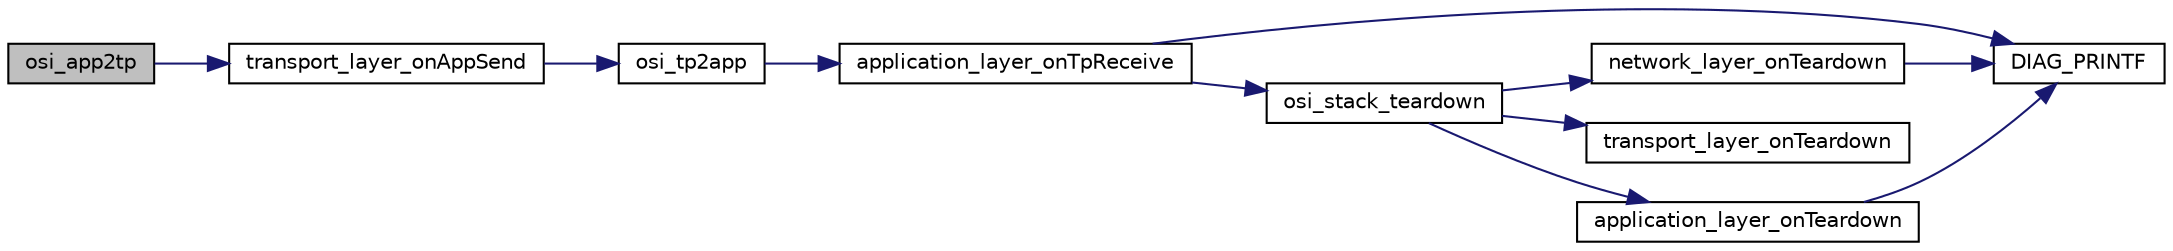 digraph "osi_app2tp"
{
  edge [fontname="Helvetica",fontsize="10",labelfontname="Helvetica",labelfontsize="10"];
  node [fontname="Helvetica",fontsize="10",shape=record];
  rankdir="LR";
  Node28 [label="osi_app2tp",height=0.2,width=0.4,color="black", fillcolor="grey75", style="filled", fontcolor="black"];
  Node28 -> Node29 [color="midnightblue",fontsize="10",style="solid",fontname="Helvetica"];
  Node29 [label="transport_layer_onAppSend",height=0.2,width=0.4,color="black", fillcolor="white", style="filled",URL="$transport__layer_8c.html#a4b6229667d4001960c2cc207960c83d3",tooltip="Handles an incoming request from the application to transmit the specified data.  Students are requir..."];
  Node29 -> Node30 [color="midnightblue",fontsize="10",style="solid",fontname="Helvetica"];
  Node30 [label="osi_tp2app",height=0.2,width=0.4,color="black", fillcolor="white", style="filled",URL="$transport__layer_8h.html#a1cb72211219b09c8f91a14681c6b7111",tooltip="Pushes application layer data from the receiving transport layer to the application layer above it in..."];
  Node30 -> Node31 [color="midnightblue",fontsize="10",style="solid",fontname="Helvetica"];
  Node31 [label="application_layer_onTpReceive",height=0.2,width=0.4,color="black", fillcolor="white", style="filled",URL="$application__layer_8h.html#aaaf3b795728e090b972d5e6275ebd7a0",tooltip="Called when the application layer receives data from the underlying transport layer."];
  Node31 -> Node32 [color="midnightblue",fontsize="10",style="solid",fontname="Helvetica"];
  Node32 [label="DIAG_PRINTF",height=0.2,width=0.4,color="black", fillcolor="white", style="filled",URL="$diagnostics_8h.html#aad65f23f51006744b142c933ac5674e8",tooltip="Submits a pre-formatted printf call to the tracing system. The TRACE_LEVEL value decides whether the ..."];
  Node31 -> Node33 [color="midnightblue",fontsize="10",style="solid",fontname="Helvetica"];
  Node33 [label="osi_stack_teardown",height=0.2,width=0.4,color="black", fillcolor="white", style="filled",URL="$osi_8h.html#a76b52a7c4c8a2434e13a54f4990b31f5",tooltip="Tears down the specified network OSI-stack."];
  Node33 -> Node34 [color="midnightblue",fontsize="10",style="solid",fontname="Helvetica"];
  Node34 [label="network_layer_onTeardown",height=0.2,width=0.4,color="black", fillcolor="white", style="filled",URL="$network__layer_8h.html#ad12c77f6be42423285bfcb7473a441d0",tooltip="Called when the network layer is being torn down as part of the OSI-stack being torn down..."];
  Node34 -> Node32 [color="midnightblue",fontsize="10",style="solid",fontname="Helvetica"];
  Node33 -> Node35 [color="midnightblue",fontsize="10",style="solid",fontname="Helvetica"];
  Node35 [label="transport_layer_onTeardown",height=0.2,width=0.4,color="black", fillcolor="white", style="filled",URL="$transport__layer_8c.html#ac28236d85fa94a53565a6d91ab5bee6c",tooltip="Handles tearing down of the reliable transport channel on the transport layer level.  Students are required to implement this function as part of their transport layer implementation. "];
  Node33 -> Node36 [color="midnightblue",fontsize="10",style="solid",fontname="Helvetica"];
  Node36 [label="application_layer_onTeardown",height=0.2,width=0.4,color="black", fillcolor="white", style="filled",URL="$application__layer_8h.html#ad7df53cfb164e6c547c6b5536aa66274",tooltip="Called when the application layer is being torn down as part of the OSI-stack being torn down..."];
  Node36 -> Node32 [color="midnightblue",fontsize="10",style="solid",fontname="Helvetica"];
}
